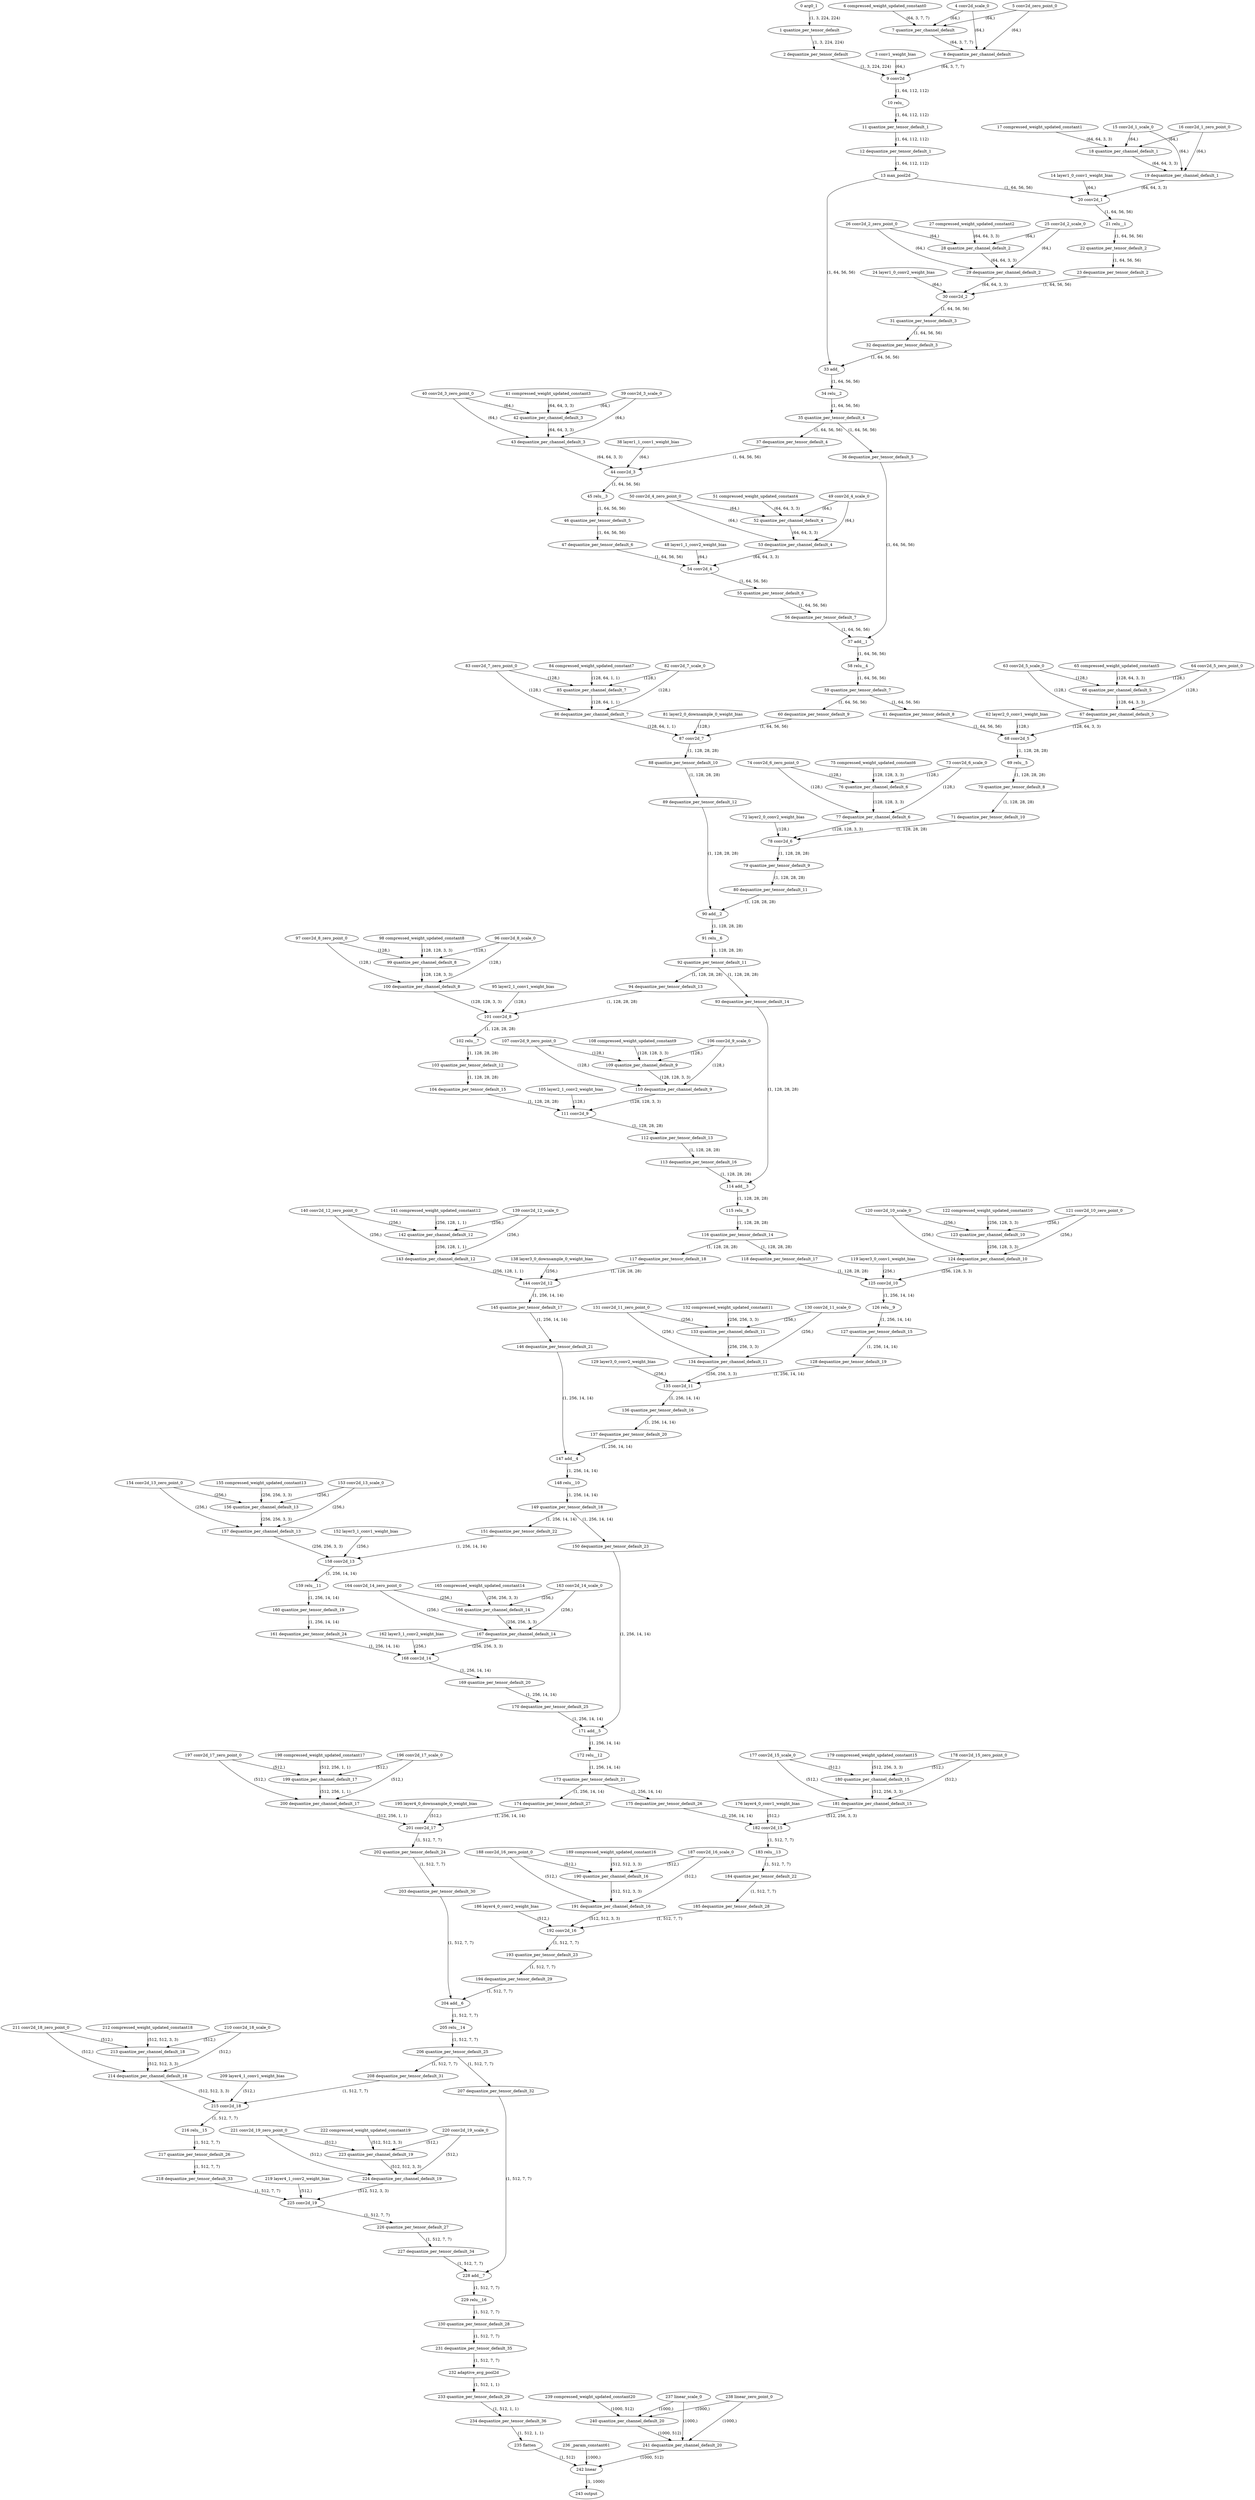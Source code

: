 strict digraph  {
"0 arg0_1" [id=0, type=input];
"1 quantize_per_tensor_default" [id=1, type=quantize_per_tensor];
"2 dequantize_per_tensor_default" [id=2, type=dequantize_per_tensor];
"3 conv1_weight_bias" [id=3, type=get_attr];
"4 conv2d_scale_0" [id=4, type=get_attr];
"5 conv2d_zero_point_0" [id=5, type=get_attr];
"6 compressed_weight_updated_constant0" [id=6, type=get_attr];
"7 quantize_per_channel_default" [id=7, type=quantize_per_channel];
"8 dequantize_per_channel_default" [id=8, type=dequantize_per_channel];
"9 conv2d" [id=9, type=conv2d];
"10 relu_" [id=10, type=relu_];
"11 quantize_per_tensor_default_1" [id=11, type=quantize_per_tensor];
"12 dequantize_per_tensor_default_1" [id=12, type=dequantize_per_tensor];
"13 max_pool2d" [id=13, type=max_pool2d];
"14 layer1_0_conv1_weight_bias" [id=14, type=get_attr];
"15 conv2d_1_scale_0" [id=15, type=get_attr];
"16 conv2d_1_zero_point_0" [id=16, type=get_attr];
"17 compressed_weight_updated_constant1" [id=17, type=get_attr];
"18 quantize_per_channel_default_1" [id=18, type=quantize_per_channel];
"19 dequantize_per_channel_default_1" [id=19, type=dequantize_per_channel];
"20 conv2d_1" [id=20, type=conv2d];
"21 relu__1" [id=21, type=relu_];
"22 quantize_per_tensor_default_2" [id=22, type=quantize_per_tensor];
"23 dequantize_per_tensor_default_2" [id=23, type=dequantize_per_tensor];
"24 layer1_0_conv2_weight_bias" [id=24, type=get_attr];
"25 conv2d_2_scale_0" [id=25, type=get_attr];
"26 conv2d_2_zero_point_0" [id=26, type=get_attr];
"27 compressed_weight_updated_constant2" [id=27, type=get_attr];
"28 quantize_per_channel_default_2" [id=28, type=quantize_per_channel];
"29 dequantize_per_channel_default_2" [id=29, type=dequantize_per_channel];
"30 conv2d_2" [id=30, type=conv2d];
"31 quantize_per_tensor_default_3" [id=31, type=quantize_per_tensor];
"32 dequantize_per_tensor_default_3" [id=32, type=dequantize_per_tensor];
"33 add_" [id=33, type=add_];
"34 relu__2" [id=34, type=relu_];
"35 quantize_per_tensor_default_4" [id=35, type=quantize_per_tensor];
"36 dequantize_per_tensor_default_5" [id=36, type=dequantize_per_tensor];
"37 dequantize_per_tensor_default_4" [id=37, type=dequantize_per_tensor];
"38 layer1_1_conv1_weight_bias" [id=38, type=get_attr];
"39 conv2d_3_scale_0" [id=39, type=get_attr];
"40 conv2d_3_zero_point_0" [id=40, type=get_attr];
"41 compressed_weight_updated_constant3" [id=41, type=get_attr];
"42 quantize_per_channel_default_3" [id=42, type=quantize_per_channel];
"43 dequantize_per_channel_default_3" [id=43, type=dequantize_per_channel];
"44 conv2d_3" [id=44, type=conv2d];
"45 relu__3" [id=45, type=relu_];
"46 quantize_per_tensor_default_5" [id=46, type=quantize_per_tensor];
"47 dequantize_per_tensor_default_6" [id=47, type=dequantize_per_tensor];
"48 layer1_1_conv2_weight_bias" [id=48, type=get_attr];
"49 conv2d_4_scale_0" [id=49, type=get_attr];
"50 conv2d_4_zero_point_0" [id=50, type=get_attr];
"51 compressed_weight_updated_constant4" [id=51, type=get_attr];
"52 quantize_per_channel_default_4" [id=52, type=quantize_per_channel];
"53 dequantize_per_channel_default_4" [id=53, type=dequantize_per_channel];
"54 conv2d_4" [id=54, type=conv2d];
"55 quantize_per_tensor_default_6" [id=55, type=quantize_per_tensor];
"56 dequantize_per_tensor_default_7" [id=56, type=dequantize_per_tensor];
"57 add__1" [id=57, type=add_];
"58 relu__4" [id=58, type=relu_];
"59 quantize_per_tensor_default_7" [id=59, type=quantize_per_tensor];
"60 dequantize_per_tensor_default_9" [id=60, type=dequantize_per_tensor];
"61 dequantize_per_tensor_default_8" [id=61, type=dequantize_per_tensor];
"62 layer2_0_conv1_weight_bias" [id=62, type=get_attr];
"63 conv2d_5_scale_0" [id=63, type=get_attr];
"64 conv2d_5_zero_point_0" [id=64, type=get_attr];
"65 compressed_weight_updated_constant5" [id=65, type=get_attr];
"66 quantize_per_channel_default_5" [id=66, type=quantize_per_channel];
"67 dequantize_per_channel_default_5" [id=67, type=dequantize_per_channel];
"68 conv2d_5" [id=68, type=conv2d];
"69 relu__5" [id=69, type=relu_];
"70 quantize_per_tensor_default_8" [id=70, type=quantize_per_tensor];
"71 dequantize_per_tensor_default_10" [id=71, type=dequantize_per_tensor];
"72 layer2_0_conv2_weight_bias" [id=72, type=get_attr];
"73 conv2d_6_scale_0" [id=73, type=get_attr];
"74 conv2d_6_zero_point_0" [id=74, type=get_attr];
"75 compressed_weight_updated_constant6" [id=75, type=get_attr];
"76 quantize_per_channel_default_6" [id=76, type=quantize_per_channel];
"77 dequantize_per_channel_default_6" [id=77, type=dequantize_per_channel];
"78 conv2d_6" [id=78, type=conv2d];
"79 quantize_per_tensor_default_9" [id=79, type=quantize_per_tensor];
"80 dequantize_per_tensor_default_11" [id=80, type=dequantize_per_tensor];
"81 layer2_0_downsample_0_weight_bias" [id=81, type=get_attr];
"82 conv2d_7_scale_0" [id=82, type=get_attr];
"83 conv2d_7_zero_point_0" [id=83, type=get_attr];
"84 compressed_weight_updated_constant7" [id=84, type=get_attr];
"85 quantize_per_channel_default_7" [id=85, type=quantize_per_channel];
"86 dequantize_per_channel_default_7" [id=86, type=dequantize_per_channel];
"87 conv2d_7" [id=87, type=conv2d];
"88 quantize_per_tensor_default_10" [id=88, type=quantize_per_tensor];
"89 dequantize_per_tensor_default_12" [id=89, type=dequantize_per_tensor];
"90 add__2" [id=90, type=add_];
"91 relu__6" [id=91, type=relu_];
"92 quantize_per_tensor_default_11" [id=92, type=quantize_per_tensor];
"93 dequantize_per_tensor_default_14" [id=93, type=dequantize_per_tensor];
"94 dequantize_per_tensor_default_13" [id=94, type=dequantize_per_tensor];
"95 layer2_1_conv1_weight_bias" [id=95, type=get_attr];
"96 conv2d_8_scale_0" [id=96, type=get_attr];
"97 conv2d_8_zero_point_0" [id=97, type=get_attr];
"98 compressed_weight_updated_constant8" [id=98, type=get_attr];
"99 quantize_per_channel_default_8" [id=99, type=quantize_per_channel];
"100 dequantize_per_channel_default_8" [id=100, type=dequantize_per_channel];
"101 conv2d_8" [id=101, type=conv2d];
"102 relu__7" [id=102, type=relu_];
"103 quantize_per_tensor_default_12" [id=103, type=quantize_per_tensor];
"104 dequantize_per_tensor_default_15" [id=104, type=dequantize_per_tensor];
"105 layer2_1_conv2_weight_bias" [id=105, type=get_attr];
"106 conv2d_9_scale_0" [id=106, type=get_attr];
"107 conv2d_9_zero_point_0" [id=107, type=get_attr];
"108 compressed_weight_updated_constant9" [id=108, type=get_attr];
"109 quantize_per_channel_default_9" [id=109, type=quantize_per_channel];
"110 dequantize_per_channel_default_9" [id=110, type=dequantize_per_channel];
"111 conv2d_9" [id=111, type=conv2d];
"112 quantize_per_tensor_default_13" [id=112, type=quantize_per_tensor];
"113 dequantize_per_tensor_default_16" [id=113, type=dequantize_per_tensor];
"114 add__3" [id=114, type=add_];
"115 relu__8" [id=115, type=relu_];
"116 quantize_per_tensor_default_14" [id=116, type=quantize_per_tensor];
"117 dequantize_per_tensor_default_18" [id=117, type=dequantize_per_tensor];
"118 dequantize_per_tensor_default_17" [id=118, type=dequantize_per_tensor];
"119 layer3_0_conv1_weight_bias" [id=119, type=get_attr];
"120 conv2d_10_scale_0" [id=120, type=get_attr];
"121 conv2d_10_zero_point_0" [id=121, type=get_attr];
"122 compressed_weight_updated_constant10" [id=122, type=get_attr];
"123 quantize_per_channel_default_10" [id=123, type=quantize_per_channel];
"124 dequantize_per_channel_default_10" [id=124, type=dequantize_per_channel];
"125 conv2d_10" [id=125, type=conv2d];
"126 relu__9" [id=126, type=relu_];
"127 quantize_per_tensor_default_15" [id=127, type=quantize_per_tensor];
"128 dequantize_per_tensor_default_19" [id=128, type=dequantize_per_tensor];
"129 layer3_0_conv2_weight_bias" [id=129, type=get_attr];
"130 conv2d_11_scale_0" [id=130, type=get_attr];
"131 conv2d_11_zero_point_0" [id=131, type=get_attr];
"132 compressed_weight_updated_constant11" [id=132, type=get_attr];
"133 quantize_per_channel_default_11" [id=133, type=quantize_per_channel];
"134 dequantize_per_channel_default_11" [id=134, type=dequantize_per_channel];
"135 conv2d_11" [id=135, type=conv2d];
"136 quantize_per_tensor_default_16" [id=136, type=quantize_per_tensor];
"137 dequantize_per_tensor_default_20" [id=137, type=dequantize_per_tensor];
"138 layer3_0_downsample_0_weight_bias" [id=138, type=get_attr];
"139 conv2d_12_scale_0" [id=139, type=get_attr];
"140 conv2d_12_zero_point_0" [id=140, type=get_attr];
"141 compressed_weight_updated_constant12" [id=141, type=get_attr];
"142 quantize_per_channel_default_12" [id=142, type=quantize_per_channel];
"143 dequantize_per_channel_default_12" [id=143, type=dequantize_per_channel];
"144 conv2d_12" [id=144, type=conv2d];
"145 quantize_per_tensor_default_17" [id=145, type=quantize_per_tensor];
"146 dequantize_per_tensor_default_21" [id=146, type=dequantize_per_tensor];
"147 add__4" [id=147, type=add_];
"148 relu__10" [id=148, type=relu_];
"149 quantize_per_tensor_default_18" [id=149, type=quantize_per_tensor];
"150 dequantize_per_tensor_default_23" [id=150, type=dequantize_per_tensor];
"151 dequantize_per_tensor_default_22" [id=151, type=dequantize_per_tensor];
"152 layer3_1_conv1_weight_bias" [id=152, type=get_attr];
"153 conv2d_13_scale_0" [id=153, type=get_attr];
"154 conv2d_13_zero_point_0" [id=154, type=get_attr];
"155 compressed_weight_updated_constant13" [id=155, type=get_attr];
"156 quantize_per_channel_default_13" [id=156, type=quantize_per_channel];
"157 dequantize_per_channel_default_13" [id=157, type=dequantize_per_channel];
"158 conv2d_13" [id=158, type=conv2d];
"159 relu__11" [id=159, type=relu_];
"160 quantize_per_tensor_default_19" [id=160, type=quantize_per_tensor];
"161 dequantize_per_tensor_default_24" [id=161, type=dequantize_per_tensor];
"162 layer3_1_conv2_weight_bias" [id=162, type=get_attr];
"163 conv2d_14_scale_0" [id=163, type=get_attr];
"164 conv2d_14_zero_point_0" [id=164, type=get_attr];
"165 compressed_weight_updated_constant14" [id=165, type=get_attr];
"166 quantize_per_channel_default_14" [id=166, type=quantize_per_channel];
"167 dequantize_per_channel_default_14" [id=167, type=dequantize_per_channel];
"168 conv2d_14" [id=168, type=conv2d];
"169 quantize_per_tensor_default_20" [id=169, type=quantize_per_tensor];
"170 dequantize_per_tensor_default_25" [id=170, type=dequantize_per_tensor];
"171 add__5" [id=171, type=add_];
"172 relu__12" [id=172, type=relu_];
"173 quantize_per_tensor_default_21" [id=173, type=quantize_per_tensor];
"174 dequantize_per_tensor_default_27" [id=174, type=dequantize_per_tensor];
"175 dequantize_per_tensor_default_26" [id=175, type=dequantize_per_tensor];
"176 layer4_0_conv1_weight_bias" [id=176, type=get_attr];
"177 conv2d_15_scale_0" [id=177, type=get_attr];
"178 conv2d_15_zero_point_0" [id=178, type=get_attr];
"179 compressed_weight_updated_constant15" [id=179, type=get_attr];
"180 quantize_per_channel_default_15" [id=180, type=quantize_per_channel];
"181 dequantize_per_channel_default_15" [id=181, type=dequantize_per_channel];
"182 conv2d_15" [id=182, type=conv2d];
"183 relu__13" [id=183, type=relu_];
"184 quantize_per_tensor_default_22" [id=184, type=quantize_per_tensor];
"185 dequantize_per_tensor_default_28" [id=185, type=dequantize_per_tensor];
"186 layer4_0_conv2_weight_bias" [id=186, type=get_attr];
"187 conv2d_16_scale_0" [id=187, type=get_attr];
"188 conv2d_16_zero_point_0" [id=188, type=get_attr];
"189 compressed_weight_updated_constant16" [id=189, type=get_attr];
"190 quantize_per_channel_default_16" [id=190, type=quantize_per_channel];
"191 dequantize_per_channel_default_16" [id=191, type=dequantize_per_channel];
"192 conv2d_16" [id=192, type=conv2d];
"193 quantize_per_tensor_default_23" [id=193, type=quantize_per_tensor];
"194 dequantize_per_tensor_default_29" [id=194, type=dequantize_per_tensor];
"195 layer4_0_downsample_0_weight_bias" [id=195, type=get_attr];
"196 conv2d_17_scale_0" [id=196, type=get_attr];
"197 conv2d_17_zero_point_0" [id=197, type=get_attr];
"198 compressed_weight_updated_constant17" [id=198, type=get_attr];
"199 quantize_per_channel_default_17" [id=199, type=quantize_per_channel];
"200 dequantize_per_channel_default_17" [id=200, type=dequantize_per_channel];
"201 conv2d_17" [id=201, type=conv2d];
"202 quantize_per_tensor_default_24" [id=202, type=quantize_per_tensor];
"203 dequantize_per_tensor_default_30" [id=203, type=dequantize_per_tensor];
"204 add__6" [id=204, type=add_];
"205 relu__14" [id=205, type=relu_];
"206 quantize_per_tensor_default_25" [id=206, type=quantize_per_tensor];
"207 dequantize_per_tensor_default_32" [id=207, type=dequantize_per_tensor];
"208 dequantize_per_tensor_default_31" [id=208, type=dequantize_per_tensor];
"209 layer4_1_conv1_weight_bias" [id=209, type=get_attr];
"210 conv2d_18_scale_0" [id=210, type=get_attr];
"211 conv2d_18_zero_point_0" [id=211, type=get_attr];
"212 compressed_weight_updated_constant18" [id=212, type=get_attr];
"213 quantize_per_channel_default_18" [id=213, type=quantize_per_channel];
"214 dequantize_per_channel_default_18" [id=214, type=dequantize_per_channel];
"215 conv2d_18" [id=215, type=conv2d];
"216 relu__15" [id=216, type=relu_];
"217 quantize_per_tensor_default_26" [id=217, type=quantize_per_tensor];
"218 dequantize_per_tensor_default_33" [id=218, type=dequantize_per_tensor];
"219 layer4_1_conv2_weight_bias" [id=219, type=get_attr];
"220 conv2d_19_scale_0" [id=220, type=get_attr];
"221 conv2d_19_zero_point_0" [id=221, type=get_attr];
"222 compressed_weight_updated_constant19" [id=222, type=get_attr];
"223 quantize_per_channel_default_19" [id=223, type=quantize_per_channel];
"224 dequantize_per_channel_default_19" [id=224, type=dequantize_per_channel];
"225 conv2d_19" [id=225, type=conv2d];
"226 quantize_per_tensor_default_27" [id=226, type=quantize_per_tensor];
"227 dequantize_per_tensor_default_34" [id=227, type=dequantize_per_tensor];
"228 add__7" [id=228, type=add_];
"229 relu__16" [id=229, type=relu_];
"230 quantize_per_tensor_default_28" [id=230, type=quantize_per_tensor];
"231 dequantize_per_tensor_default_35" [id=231, type=dequantize_per_tensor];
"232 adaptive_avg_pool2d" [id=232, type=adaptive_avg_pool2d];
"233 quantize_per_tensor_default_29" [id=233, type=quantize_per_tensor];
"234 dequantize_per_tensor_default_36" [id=234, type=dequantize_per_tensor];
"235 flatten" [id=235, type=flatten];
"236 _param_constant61" [id=236, type=get_attr];
"237 linear_scale_0" [id=237, type=get_attr];
"238 linear_zero_point_0" [id=238, type=get_attr];
"239 compressed_weight_updated_constant20" [id=239, type=get_attr];
"240 quantize_per_channel_default_20" [id=240, type=quantize_per_channel];
"241 dequantize_per_channel_default_20" [id=241, type=dequantize_per_channel];
"242 linear" [id=242, type=linear];
"243 output" [id=243, type=output];
"0 arg0_1" -> "1 quantize_per_tensor_default"  [label="(1, 3, 224, 224)", style=solid];
"1 quantize_per_tensor_default" -> "2 dequantize_per_tensor_default"  [label="(1, 3, 224, 224)", style=solid];
"2 dequantize_per_tensor_default" -> "9 conv2d"  [label="(1, 3, 224, 224)", style=solid];
"3 conv1_weight_bias" -> "9 conv2d"  [label="(64,)", style=solid];
"4 conv2d_scale_0" -> "7 quantize_per_channel_default"  [label="(64,)", style=solid];
"4 conv2d_scale_0" -> "8 dequantize_per_channel_default"  [label="(64,)", style=solid];
"5 conv2d_zero_point_0" -> "7 quantize_per_channel_default"  [label="(64,)", style=solid];
"5 conv2d_zero_point_0" -> "8 dequantize_per_channel_default"  [label="(64,)", style=solid];
"6 compressed_weight_updated_constant0" -> "7 quantize_per_channel_default"  [label="(64, 3, 7, 7)", style=solid];
"7 quantize_per_channel_default" -> "8 dequantize_per_channel_default"  [label="(64, 3, 7, 7)", style=solid];
"8 dequantize_per_channel_default" -> "9 conv2d"  [label="(64, 3, 7, 7)", style=solid];
"9 conv2d" -> "10 relu_"  [label="(1, 64, 112, 112)", style=solid];
"10 relu_" -> "11 quantize_per_tensor_default_1"  [label="(1, 64, 112, 112)", style=solid];
"11 quantize_per_tensor_default_1" -> "12 dequantize_per_tensor_default_1"  [label="(1, 64, 112, 112)", style=solid];
"12 dequantize_per_tensor_default_1" -> "13 max_pool2d"  [label="(1, 64, 112, 112)", style=solid];
"13 max_pool2d" -> "20 conv2d_1"  [label="(1, 64, 56, 56)", style=solid];
"13 max_pool2d" -> "33 add_"  [label="(1, 64, 56, 56)", style=solid];
"14 layer1_0_conv1_weight_bias" -> "20 conv2d_1"  [label="(64,)", style=solid];
"15 conv2d_1_scale_0" -> "18 quantize_per_channel_default_1"  [label="(64,)", style=solid];
"15 conv2d_1_scale_0" -> "19 dequantize_per_channel_default_1"  [label="(64,)", style=solid];
"16 conv2d_1_zero_point_0" -> "18 quantize_per_channel_default_1"  [label="(64,)", style=solid];
"16 conv2d_1_zero_point_0" -> "19 dequantize_per_channel_default_1"  [label="(64,)", style=solid];
"17 compressed_weight_updated_constant1" -> "18 quantize_per_channel_default_1"  [label="(64, 64, 3, 3)", style=solid];
"18 quantize_per_channel_default_1" -> "19 dequantize_per_channel_default_1"  [label="(64, 64, 3, 3)", style=solid];
"19 dequantize_per_channel_default_1" -> "20 conv2d_1"  [label="(64, 64, 3, 3)", style=solid];
"20 conv2d_1" -> "21 relu__1"  [label="(1, 64, 56, 56)", style=solid];
"21 relu__1" -> "22 quantize_per_tensor_default_2"  [label="(1, 64, 56, 56)", style=solid];
"22 quantize_per_tensor_default_2" -> "23 dequantize_per_tensor_default_2"  [label="(1, 64, 56, 56)", style=solid];
"23 dequantize_per_tensor_default_2" -> "30 conv2d_2"  [label="(1, 64, 56, 56)", style=solid];
"24 layer1_0_conv2_weight_bias" -> "30 conv2d_2"  [label="(64,)", style=solid];
"25 conv2d_2_scale_0" -> "28 quantize_per_channel_default_2"  [label="(64,)", style=solid];
"25 conv2d_2_scale_0" -> "29 dequantize_per_channel_default_2"  [label="(64,)", style=solid];
"26 conv2d_2_zero_point_0" -> "28 quantize_per_channel_default_2"  [label="(64,)", style=solid];
"26 conv2d_2_zero_point_0" -> "29 dequantize_per_channel_default_2"  [label="(64,)", style=solid];
"27 compressed_weight_updated_constant2" -> "28 quantize_per_channel_default_2"  [label="(64, 64, 3, 3)", style=solid];
"28 quantize_per_channel_default_2" -> "29 dequantize_per_channel_default_2"  [label="(64, 64, 3, 3)", style=solid];
"29 dequantize_per_channel_default_2" -> "30 conv2d_2"  [label="(64, 64, 3, 3)", style=solid];
"30 conv2d_2" -> "31 quantize_per_tensor_default_3"  [label="(1, 64, 56, 56)", style=solid];
"31 quantize_per_tensor_default_3" -> "32 dequantize_per_tensor_default_3"  [label="(1, 64, 56, 56)", style=solid];
"32 dequantize_per_tensor_default_3" -> "33 add_"  [label="(1, 64, 56, 56)", style=solid];
"33 add_" -> "34 relu__2"  [label="(1, 64, 56, 56)", style=solid];
"34 relu__2" -> "35 quantize_per_tensor_default_4"  [label="(1, 64, 56, 56)", style=solid];
"35 quantize_per_tensor_default_4" -> "36 dequantize_per_tensor_default_5"  [label="(1, 64, 56, 56)", style=solid];
"35 quantize_per_tensor_default_4" -> "37 dequantize_per_tensor_default_4"  [label="(1, 64, 56, 56)", style=solid];
"36 dequantize_per_tensor_default_5" -> "57 add__1"  [label="(1, 64, 56, 56)", style=solid];
"37 dequantize_per_tensor_default_4" -> "44 conv2d_3"  [label="(1, 64, 56, 56)", style=solid];
"38 layer1_1_conv1_weight_bias" -> "44 conv2d_3"  [label="(64,)", style=solid];
"39 conv2d_3_scale_0" -> "42 quantize_per_channel_default_3"  [label="(64,)", style=solid];
"39 conv2d_3_scale_0" -> "43 dequantize_per_channel_default_3"  [label="(64,)", style=solid];
"40 conv2d_3_zero_point_0" -> "42 quantize_per_channel_default_3"  [label="(64,)", style=solid];
"40 conv2d_3_zero_point_0" -> "43 dequantize_per_channel_default_3"  [label="(64,)", style=solid];
"41 compressed_weight_updated_constant3" -> "42 quantize_per_channel_default_3"  [label="(64, 64, 3, 3)", style=solid];
"42 quantize_per_channel_default_3" -> "43 dequantize_per_channel_default_3"  [label="(64, 64, 3, 3)", style=solid];
"43 dequantize_per_channel_default_3" -> "44 conv2d_3"  [label="(64, 64, 3, 3)", style=solid];
"44 conv2d_3" -> "45 relu__3"  [label="(1, 64, 56, 56)", style=solid];
"45 relu__3" -> "46 quantize_per_tensor_default_5"  [label="(1, 64, 56, 56)", style=solid];
"46 quantize_per_tensor_default_5" -> "47 dequantize_per_tensor_default_6"  [label="(1, 64, 56, 56)", style=solid];
"47 dequantize_per_tensor_default_6" -> "54 conv2d_4"  [label="(1, 64, 56, 56)", style=solid];
"48 layer1_1_conv2_weight_bias" -> "54 conv2d_4"  [label="(64,)", style=solid];
"49 conv2d_4_scale_0" -> "52 quantize_per_channel_default_4"  [label="(64,)", style=solid];
"49 conv2d_4_scale_0" -> "53 dequantize_per_channel_default_4"  [label="(64,)", style=solid];
"50 conv2d_4_zero_point_0" -> "52 quantize_per_channel_default_4"  [label="(64,)", style=solid];
"50 conv2d_4_zero_point_0" -> "53 dequantize_per_channel_default_4"  [label="(64,)", style=solid];
"51 compressed_weight_updated_constant4" -> "52 quantize_per_channel_default_4"  [label="(64, 64, 3, 3)", style=solid];
"52 quantize_per_channel_default_4" -> "53 dequantize_per_channel_default_4"  [label="(64, 64, 3, 3)", style=solid];
"53 dequantize_per_channel_default_4" -> "54 conv2d_4"  [label="(64, 64, 3, 3)", style=solid];
"54 conv2d_4" -> "55 quantize_per_tensor_default_6"  [label="(1, 64, 56, 56)", style=solid];
"55 quantize_per_tensor_default_6" -> "56 dequantize_per_tensor_default_7"  [label="(1, 64, 56, 56)", style=solid];
"56 dequantize_per_tensor_default_7" -> "57 add__1"  [label="(1, 64, 56, 56)", style=solid];
"57 add__1" -> "58 relu__4"  [label="(1, 64, 56, 56)", style=solid];
"58 relu__4" -> "59 quantize_per_tensor_default_7"  [label="(1, 64, 56, 56)", style=solid];
"59 quantize_per_tensor_default_7" -> "60 dequantize_per_tensor_default_9"  [label="(1, 64, 56, 56)", style=solid];
"59 quantize_per_tensor_default_7" -> "61 dequantize_per_tensor_default_8"  [label="(1, 64, 56, 56)", style=solid];
"60 dequantize_per_tensor_default_9" -> "87 conv2d_7"  [label="(1, 64, 56, 56)", style=solid];
"61 dequantize_per_tensor_default_8" -> "68 conv2d_5"  [label="(1, 64, 56, 56)", style=solid];
"62 layer2_0_conv1_weight_bias" -> "68 conv2d_5"  [label="(128,)", style=solid];
"63 conv2d_5_scale_0" -> "66 quantize_per_channel_default_5"  [label="(128,)", style=solid];
"63 conv2d_5_scale_0" -> "67 dequantize_per_channel_default_5"  [label="(128,)", style=solid];
"64 conv2d_5_zero_point_0" -> "66 quantize_per_channel_default_5"  [label="(128,)", style=solid];
"64 conv2d_5_zero_point_0" -> "67 dequantize_per_channel_default_5"  [label="(128,)", style=solid];
"65 compressed_weight_updated_constant5" -> "66 quantize_per_channel_default_5"  [label="(128, 64, 3, 3)", style=solid];
"66 quantize_per_channel_default_5" -> "67 dequantize_per_channel_default_5"  [label="(128, 64, 3, 3)", style=solid];
"67 dequantize_per_channel_default_5" -> "68 conv2d_5"  [label="(128, 64, 3, 3)", style=solid];
"68 conv2d_5" -> "69 relu__5"  [label="(1, 128, 28, 28)", style=solid];
"69 relu__5" -> "70 quantize_per_tensor_default_8"  [label="(1, 128, 28, 28)", style=solid];
"70 quantize_per_tensor_default_8" -> "71 dequantize_per_tensor_default_10"  [label="(1, 128, 28, 28)", style=solid];
"71 dequantize_per_tensor_default_10" -> "78 conv2d_6"  [label="(1, 128, 28, 28)", style=solid];
"72 layer2_0_conv2_weight_bias" -> "78 conv2d_6"  [label="(128,)", style=solid];
"73 conv2d_6_scale_0" -> "76 quantize_per_channel_default_6"  [label="(128,)", style=solid];
"73 conv2d_6_scale_0" -> "77 dequantize_per_channel_default_6"  [label="(128,)", style=solid];
"74 conv2d_6_zero_point_0" -> "76 quantize_per_channel_default_6"  [label="(128,)", style=solid];
"74 conv2d_6_zero_point_0" -> "77 dequantize_per_channel_default_6"  [label="(128,)", style=solid];
"75 compressed_weight_updated_constant6" -> "76 quantize_per_channel_default_6"  [label="(128, 128, 3, 3)", style=solid];
"76 quantize_per_channel_default_6" -> "77 dequantize_per_channel_default_6"  [label="(128, 128, 3, 3)", style=solid];
"77 dequantize_per_channel_default_6" -> "78 conv2d_6"  [label="(128, 128, 3, 3)", style=solid];
"78 conv2d_6" -> "79 quantize_per_tensor_default_9"  [label="(1, 128, 28, 28)", style=solid];
"79 quantize_per_tensor_default_9" -> "80 dequantize_per_tensor_default_11"  [label="(1, 128, 28, 28)", style=solid];
"80 dequantize_per_tensor_default_11" -> "90 add__2"  [label="(1, 128, 28, 28)", style=solid];
"81 layer2_0_downsample_0_weight_bias" -> "87 conv2d_7"  [label="(128,)", style=solid];
"82 conv2d_7_scale_0" -> "85 quantize_per_channel_default_7"  [label="(128,)", style=solid];
"82 conv2d_7_scale_0" -> "86 dequantize_per_channel_default_7"  [label="(128,)", style=solid];
"83 conv2d_7_zero_point_0" -> "85 quantize_per_channel_default_7"  [label="(128,)", style=solid];
"83 conv2d_7_zero_point_0" -> "86 dequantize_per_channel_default_7"  [label="(128,)", style=solid];
"84 compressed_weight_updated_constant7" -> "85 quantize_per_channel_default_7"  [label="(128, 64, 1, 1)", style=solid];
"85 quantize_per_channel_default_7" -> "86 dequantize_per_channel_default_7"  [label="(128, 64, 1, 1)", style=solid];
"86 dequantize_per_channel_default_7" -> "87 conv2d_7"  [label="(128, 64, 1, 1)", style=solid];
"87 conv2d_7" -> "88 quantize_per_tensor_default_10"  [label="(1, 128, 28, 28)", style=solid];
"88 quantize_per_tensor_default_10" -> "89 dequantize_per_tensor_default_12"  [label="(1, 128, 28, 28)", style=solid];
"89 dequantize_per_tensor_default_12" -> "90 add__2"  [label="(1, 128, 28, 28)", style=solid];
"90 add__2" -> "91 relu__6"  [label="(1, 128, 28, 28)", style=solid];
"91 relu__6" -> "92 quantize_per_tensor_default_11"  [label="(1, 128, 28, 28)", style=solid];
"92 quantize_per_tensor_default_11" -> "93 dequantize_per_tensor_default_14"  [label="(1, 128, 28, 28)", style=solid];
"92 quantize_per_tensor_default_11" -> "94 dequantize_per_tensor_default_13"  [label="(1, 128, 28, 28)", style=solid];
"93 dequantize_per_tensor_default_14" -> "114 add__3"  [label="(1, 128, 28, 28)", style=solid];
"94 dequantize_per_tensor_default_13" -> "101 conv2d_8"  [label="(1, 128, 28, 28)", style=solid];
"95 layer2_1_conv1_weight_bias" -> "101 conv2d_8"  [label="(128,)", style=solid];
"96 conv2d_8_scale_0" -> "99 quantize_per_channel_default_8"  [label="(128,)", style=solid];
"96 conv2d_8_scale_0" -> "100 dequantize_per_channel_default_8"  [label="(128,)", style=solid];
"97 conv2d_8_zero_point_0" -> "99 quantize_per_channel_default_8"  [label="(128,)", style=solid];
"97 conv2d_8_zero_point_0" -> "100 dequantize_per_channel_default_8"  [label="(128,)", style=solid];
"98 compressed_weight_updated_constant8" -> "99 quantize_per_channel_default_8"  [label="(128, 128, 3, 3)", style=solid];
"99 quantize_per_channel_default_8" -> "100 dequantize_per_channel_default_8"  [label="(128, 128, 3, 3)", style=solid];
"100 dequantize_per_channel_default_8" -> "101 conv2d_8"  [label="(128, 128, 3, 3)", style=solid];
"101 conv2d_8" -> "102 relu__7"  [label="(1, 128, 28, 28)", style=solid];
"102 relu__7" -> "103 quantize_per_tensor_default_12"  [label="(1, 128, 28, 28)", style=solid];
"103 quantize_per_tensor_default_12" -> "104 dequantize_per_tensor_default_15"  [label="(1, 128, 28, 28)", style=solid];
"104 dequantize_per_tensor_default_15" -> "111 conv2d_9"  [label="(1, 128, 28, 28)", style=solid];
"105 layer2_1_conv2_weight_bias" -> "111 conv2d_9"  [label="(128,)", style=solid];
"106 conv2d_9_scale_0" -> "109 quantize_per_channel_default_9"  [label="(128,)", style=solid];
"106 conv2d_9_scale_0" -> "110 dequantize_per_channel_default_9"  [label="(128,)", style=solid];
"107 conv2d_9_zero_point_0" -> "109 quantize_per_channel_default_9"  [label="(128,)", style=solid];
"107 conv2d_9_zero_point_0" -> "110 dequantize_per_channel_default_9"  [label="(128,)", style=solid];
"108 compressed_weight_updated_constant9" -> "109 quantize_per_channel_default_9"  [label="(128, 128, 3, 3)", style=solid];
"109 quantize_per_channel_default_9" -> "110 dequantize_per_channel_default_9"  [label="(128, 128, 3, 3)", style=solid];
"110 dequantize_per_channel_default_9" -> "111 conv2d_9"  [label="(128, 128, 3, 3)", style=solid];
"111 conv2d_9" -> "112 quantize_per_tensor_default_13"  [label="(1, 128, 28, 28)", style=solid];
"112 quantize_per_tensor_default_13" -> "113 dequantize_per_tensor_default_16"  [label="(1, 128, 28, 28)", style=solid];
"113 dequantize_per_tensor_default_16" -> "114 add__3"  [label="(1, 128, 28, 28)", style=solid];
"114 add__3" -> "115 relu__8"  [label="(1, 128, 28, 28)", style=solid];
"115 relu__8" -> "116 quantize_per_tensor_default_14"  [label="(1, 128, 28, 28)", style=solid];
"116 quantize_per_tensor_default_14" -> "117 dequantize_per_tensor_default_18"  [label="(1, 128, 28, 28)", style=solid];
"116 quantize_per_tensor_default_14" -> "118 dequantize_per_tensor_default_17"  [label="(1, 128, 28, 28)", style=solid];
"117 dequantize_per_tensor_default_18" -> "144 conv2d_12"  [label="(1, 128, 28, 28)", style=solid];
"118 dequantize_per_tensor_default_17" -> "125 conv2d_10"  [label="(1, 128, 28, 28)", style=solid];
"119 layer3_0_conv1_weight_bias" -> "125 conv2d_10"  [label="(256,)", style=solid];
"120 conv2d_10_scale_0" -> "123 quantize_per_channel_default_10"  [label="(256,)", style=solid];
"120 conv2d_10_scale_0" -> "124 dequantize_per_channel_default_10"  [label="(256,)", style=solid];
"121 conv2d_10_zero_point_0" -> "123 quantize_per_channel_default_10"  [label="(256,)", style=solid];
"121 conv2d_10_zero_point_0" -> "124 dequantize_per_channel_default_10"  [label="(256,)", style=solid];
"122 compressed_weight_updated_constant10" -> "123 quantize_per_channel_default_10"  [label="(256, 128, 3, 3)", style=solid];
"123 quantize_per_channel_default_10" -> "124 dequantize_per_channel_default_10"  [label="(256, 128, 3, 3)", style=solid];
"124 dequantize_per_channel_default_10" -> "125 conv2d_10"  [label="(256, 128, 3, 3)", style=solid];
"125 conv2d_10" -> "126 relu__9"  [label="(1, 256, 14, 14)", style=solid];
"126 relu__9" -> "127 quantize_per_tensor_default_15"  [label="(1, 256, 14, 14)", style=solid];
"127 quantize_per_tensor_default_15" -> "128 dequantize_per_tensor_default_19"  [label="(1, 256, 14, 14)", style=solid];
"128 dequantize_per_tensor_default_19" -> "135 conv2d_11"  [label="(1, 256, 14, 14)", style=solid];
"129 layer3_0_conv2_weight_bias" -> "135 conv2d_11"  [label="(256,)", style=solid];
"130 conv2d_11_scale_0" -> "133 quantize_per_channel_default_11"  [label="(256,)", style=solid];
"130 conv2d_11_scale_0" -> "134 dequantize_per_channel_default_11"  [label="(256,)", style=solid];
"131 conv2d_11_zero_point_0" -> "133 quantize_per_channel_default_11"  [label="(256,)", style=solid];
"131 conv2d_11_zero_point_0" -> "134 dequantize_per_channel_default_11"  [label="(256,)", style=solid];
"132 compressed_weight_updated_constant11" -> "133 quantize_per_channel_default_11"  [label="(256, 256, 3, 3)", style=solid];
"133 quantize_per_channel_default_11" -> "134 dequantize_per_channel_default_11"  [label="(256, 256, 3, 3)", style=solid];
"134 dequantize_per_channel_default_11" -> "135 conv2d_11"  [label="(256, 256, 3, 3)", style=solid];
"135 conv2d_11" -> "136 quantize_per_tensor_default_16"  [label="(1, 256, 14, 14)", style=solid];
"136 quantize_per_tensor_default_16" -> "137 dequantize_per_tensor_default_20"  [label="(1, 256, 14, 14)", style=solid];
"137 dequantize_per_tensor_default_20" -> "147 add__4"  [label="(1, 256, 14, 14)", style=solid];
"138 layer3_0_downsample_0_weight_bias" -> "144 conv2d_12"  [label="(256,)", style=solid];
"139 conv2d_12_scale_0" -> "142 quantize_per_channel_default_12"  [label="(256,)", style=solid];
"139 conv2d_12_scale_0" -> "143 dequantize_per_channel_default_12"  [label="(256,)", style=solid];
"140 conv2d_12_zero_point_0" -> "142 quantize_per_channel_default_12"  [label="(256,)", style=solid];
"140 conv2d_12_zero_point_0" -> "143 dequantize_per_channel_default_12"  [label="(256,)", style=solid];
"141 compressed_weight_updated_constant12" -> "142 quantize_per_channel_default_12"  [label="(256, 128, 1, 1)", style=solid];
"142 quantize_per_channel_default_12" -> "143 dequantize_per_channel_default_12"  [label="(256, 128, 1, 1)", style=solid];
"143 dequantize_per_channel_default_12" -> "144 conv2d_12"  [label="(256, 128, 1, 1)", style=solid];
"144 conv2d_12" -> "145 quantize_per_tensor_default_17"  [label="(1, 256, 14, 14)", style=solid];
"145 quantize_per_tensor_default_17" -> "146 dequantize_per_tensor_default_21"  [label="(1, 256, 14, 14)", style=solid];
"146 dequantize_per_tensor_default_21" -> "147 add__4"  [label="(1, 256, 14, 14)", style=solid];
"147 add__4" -> "148 relu__10"  [label="(1, 256, 14, 14)", style=solid];
"148 relu__10" -> "149 quantize_per_tensor_default_18"  [label="(1, 256, 14, 14)", style=solid];
"149 quantize_per_tensor_default_18" -> "150 dequantize_per_tensor_default_23"  [label="(1, 256, 14, 14)", style=solid];
"149 quantize_per_tensor_default_18" -> "151 dequantize_per_tensor_default_22"  [label="(1, 256, 14, 14)", style=solid];
"150 dequantize_per_tensor_default_23" -> "171 add__5"  [label="(1, 256, 14, 14)", style=solid];
"151 dequantize_per_tensor_default_22" -> "158 conv2d_13"  [label="(1, 256, 14, 14)", style=solid];
"152 layer3_1_conv1_weight_bias" -> "158 conv2d_13"  [label="(256,)", style=solid];
"153 conv2d_13_scale_0" -> "156 quantize_per_channel_default_13"  [label="(256,)", style=solid];
"153 conv2d_13_scale_0" -> "157 dequantize_per_channel_default_13"  [label="(256,)", style=solid];
"154 conv2d_13_zero_point_0" -> "156 quantize_per_channel_default_13"  [label="(256,)", style=solid];
"154 conv2d_13_zero_point_0" -> "157 dequantize_per_channel_default_13"  [label="(256,)", style=solid];
"155 compressed_weight_updated_constant13" -> "156 quantize_per_channel_default_13"  [label="(256, 256, 3, 3)", style=solid];
"156 quantize_per_channel_default_13" -> "157 dequantize_per_channel_default_13"  [label="(256, 256, 3, 3)", style=solid];
"157 dequantize_per_channel_default_13" -> "158 conv2d_13"  [label="(256, 256, 3, 3)", style=solid];
"158 conv2d_13" -> "159 relu__11"  [label="(1, 256, 14, 14)", style=solid];
"159 relu__11" -> "160 quantize_per_tensor_default_19"  [label="(1, 256, 14, 14)", style=solid];
"160 quantize_per_tensor_default_19" -> "161 dequantize_per_tensor_default_24"  [label="(1, 256, 14, 14)", style=solid];
"161 dequantize_per_tensor_default_24" -> "168 conv2d_14"  [label="(1, 256, 14, 14)", style=solid];
"162 layer3_1_conv2_weight_bias" -> "168 conv2d_14"  [label="(256,)", style=solid];
"163 conv2d_14_scale_0" -> "166 quantize_per_channel_default_14"  [label="(256,)", style=solid];
"163 conv2d_14_scale_0" -> "167 dequantize_per_channel_default_14"  [label="(256,)", style=solid];
"164 conv2d_14_zero_point_0" -> "166 quantize_per_channel_default_14"  [label="(256,)", style=solid];
"164 conv2d_14_zero_point_0" -> "167 dequantize_per_channel_default_14"  [label="(256,)", style=solid];
"165 compressed_weight_updated_constant14" -> "166 quantize_per_channel_default_14"  [label="(256, 256, 3, 3)", style=solid];
"166 quantize_per_channel_default_14" -> "167 dequantize_per_channel_default_14"  [label="(256, 256, 3, 3)", style=solid];
"167 dequantize_per_channel_default_14" -> "168 conv2d_14"  [label="(256, 256, 3, 3)", style=solid];
"168 conv2d_14" -> "169 quantize_per_tensor_default_20"  [label="(1, 256, 14, 14)", style=solid];
"169 quantize_per_tensor_default_20" -> "170 dequantize_per_tensor_default_25"  [label="(1, 256, 14, 14)", style=solid];
"170 dequantize_per_tensor_default_25" -> "171 add__5"  [label="(1, 256, 14, 14)", style=solid];
"171 add__5" -> "172 relu__12"  [label="(1, 256, 14, 14)", style=solid];
"172 relu__12" -> "173 quantize_per_tensor_default_21"  [label="(1, 256, 14, 14)", style=solid];
"173 quantize_per_tensor_default_21" -> "174 dequantize_per_tensor_default_27"  [label="(1, 256, 14, 14)", style=solid];
"173 quantize_per_tensor_default_21" -> "175 dequantize_per_tensor_default_26"  [label="(1, 256, 14, 14)", style=solid];
"174 dequantize_per_tensor_default_27" -> "201 conv2d_17"  [label="(1, 256, 14, 14)", style=solid];
"175 dequantize_per_tensor_default_26" -> "182 conv2d_15"  [label="(1, 256, 14, 14)", style=solid];
"176 layer4_0_conv1_weight_bias" -> "182 conv2d_15"  [label="(512,)", style=solid];
"177 conv2d_15_scale_0" -> "180 quantize_per_channel_default_15"  [label="(512,)", style=solid];
"177 conv2d_15_scale_0" -> "181 dequantize_per_channel_default_15"  [label="(512,)", style=solid];
"178 conv2d_15_zero_point_0" -> "180 quantize_per_channel_default_15"  [label="(512,)", style=solid];
"178 conv2d_15_zero_point_0" -> "181 dequantize_per_channel_default_15"  [label="(512,)", style=solid];
"179 compressed_weight_updated_constant15" -> "180 quantize_per_channel_default_15"  [label="(512, 256, 3, 3)", style=solid];
"180 quantize_per_channel_default_15" -> "181 dequantize_per_channel_default_15"  [label="(512, 256, 3, 3)", style=solid];
"181 dequantize_per_channel_default_15" -> "182 conv2d_15"  [label="(512, 256, 3, 3)", style=solid];
"182 conv2d_15" -> "183 relu__13"  [label="(1, 512, 7, 7)", style=solid];
"183 relu__13" -> "184 quantize_per_tensor_default_22"  [label="(1, 512, 7, 7)", style=solid];
"184 quantize_per_tensor_default_22" -> "185 dequantize_per_tensor_default_28"  [label="(1, 512, 7, 7)", style=solid];
"185 dequantize_per_tensor_default_28" -> "192 conv2d_16"  [label="(1, 512, 7, 7)", style=solid];
"186 layer4_0_conv2_weight_bias" -> "192 conv2d_16"  [label="(512,)", style=solid];
"187 conv2d_16_scale_0" -> "190 quantize_per_channel_default_16"  [label="(512,)", style=solid];
"187 conv2d_16_scale_0" -> "191 dequantize_per_channel_default_16"  [label="(512,)", style=solid];
"188 conv2d_16_zero_point_0" -> "190 quantize_per_channel_default_16"  [label="(512,)", style=solid];
"188 conv2d_16_zero_point_0" -> "191 dequantize_per_channel_default_16"  [label="(512,)", style=solid];
"189 compressed_weight_updated_constant16" -> "190 quantize_per_channel_default_16"  [label="(512, 512, 3, 3)", style=solid];
"190 quantize_per_channel_default_16" -> "191 dequantize_per_channel_default_16"  [label="(512, 512, 3, 3)", style=solid];
"191 dequantize_per_channel_default_16" -> "192 conv2d_16"  [label="(512, 512, 3, 3)", style=solid];
"192 conv2d_16" -> "193 quantize_per_tensor_default_23"  [label="(1, 512, 7, 7)", style=solid];
"193 quantize_per_tensor_default_23" -> "194 dequantize_per_tensor_default_29"  [label="(1, 512, 7, 7)", style=solid];
"194 dequantize_per_tensor_default_29" -> "204 add__6"  [label="(1, 512, 7, 7)", style=solid];
"195 layer4_0_downsample_0_weight_bias" -> "201 conv2d_17"  [label="(512,)", style=solid];
"196 conv2d_17_scale_0" -> "199 quantize_per_channel_default_17"  [label="(512,)", style=solid];
"196 conv2d_17_scale_0" -> "200 dequantize_per_channel_default_17"  [label="(512,)", style=solid];
"197 conv2d_17_zero_point_0" -> "199 quantize_per_channel_default_17"  [label="(512,)", style=solid];
"197 conv2d_17_zero_point_0" -> "200 dequantize_per_channel_default_17"  [label="(512,)", style=solid];
"198 compressed_weight_updated_constant17" -> "199 quantize_per_channel_default_17"  [label="(512, 256, 1, 1)", style=solid];
"199 quantize_per_channel_default_17" -> "200 dequantize_per_channel_default_17"  [label="(512, 256, 1, 1)", style=solid];
"200 dequantize_per_channel_default_17" -> "201 conv2d_17"  [label="(512, 256, 1, 1)", style=solid];
"201 conv2d_17" -> "202 quantize_per_tensor_default_24"  [label="(1, 512, 7, 7)", style=solid];
"202 quantize_per_tensor_default_24" -> "203 dequantize_per_tensor_default_30"  [label="(1, 512, 7, 7)", style=solid];
"203 dequantize_per_tensor_default_30" -> "204 add__6"  [label="(1, 512, 7, 7)", style=solid];
"204 add__6" -> "205 relu__14"  [label="(1, 512, 7, 7)", style=solid];
"205 relu__14" -> "206 quantize_per_tensor_default_25"  [label="(1, 512, 7, 7)", style=solid];
"206 quantize_per_tensor_default_25" -> "207 dequantize_per_tensor_default_32"  [label="(1, 512, 7, 7)", style=solid];
"206 quantize_per_tensor_default_25" -> "208 dequantize_per_tensor_default_31"  [label="(1, 512, 7, 7)", style=solid];
"207 dequantize_per_tensor_default_32" -> "228 add__7"  [label="(1, 512, 7, 7)", style=solid];
"208 dequantize_per_tensor_default_31" -> "215 conv2d_18"  [label="(1, 512, 7, 7)", style=solid];
"209 layer4_1_conv1_weight_bias" -> "215 conv2d_18"  [label="(512,)", style=solid];
"210 conv2d_18_scale_0" -> "213 quantize_per_channel_default_18"  [label="(512,)", style=solid];
"210 conv2d_18_scale_0" -> "214 dequantize_per_channel_default_18"  [label="(512,)", style=solid];
"211 conv2d_18_zero_point_0" -> "213 quantize_per_channel_default_18"  [label="(512,)", style=solid];
"211 conv2d_18_zero_point_0" -> "214 dequantize_per_channel_default_18"  [label="(512,)", style=solid];
"212 compressed_weight_updated_constant18" -> "213 quantize_per_channel_default_18"  [label="(512, 512, 3, 3)", style=solid];
"213 quantize_per_channel_default_18" -> "214 dequantize_per_channel_default_18"  [label="(512, 512, 3, 3)", style=solid];
"214 dequantize_per_channel_default_18" -> "215 conv2d_18"  [label="(512, 512, 3, 3)", style=solid];
"215 conv2d_18" -> "216 relu__15"  [label="(1, 512, 7, 7)", style=solid];
"216 relu__15" -> "217 quantize_per_tensor_default_26"  [label="(1, 512, 7, 7)", style=solid];
"217 quantize_per_tensor_default_26" -> "218 dequantize_per_tensor_default_33"  [label="(1, 512, 7, 7)", style=solid];
"218 dequantize_per_tensor_default_33" -> "225 conv2d_19"  [label="(1, 512, 7, 7)", style=solid];
"219 layer4_1_conv2_weight_bias" -> "225 conv2d_19"  [label="(512,)", style=solid];
"220 conv2d_19_scale_0" -> "223 quantize_per_channel_default_19"  [label="(512,)", style=solid];
"220 conv2d_19_scale_0" -> "224 dequantize_per_channel_default_19"  [label="(512,)", style=solid];
"221 conv2d_19_zero_point_0" -> "223 quantize_per_channel_default_19"  [label="(512,)", style=solid];
"221 conv2d_19_zero_point_0" -> "224 dequantize_per_channel_default_19"  [label="(512,)", style=solid];
"222 compressed_weight_updated_constant19" -> "223 quantize_per_channel_default_19"  [label="(512, 512, 3, 3)", style=solid];
"223 quantize_per_channel_default_19" -> "224 dequantize_per_channel_default_19"  [label="(512, 512, 3, 3)", style=solid];
"224 dequantize_per_channel_default_19" -> "225 conv2d_19"  [label="(512, 512, 3, 3)", style=solid];
"225 conv2d_19" -> "226 quantize_per_tensor_default_27"  [label="(1, 512, 7, 7)", style=solid];
"226 quantize_per_tensor_default_27" -> "227 dequantize_per_tensor_default_34"  [label="(1, 512, 7, 7)", style=solid];
"227 dequantize_per_tensor_default_34" -> "228 add__7"  [label="(1, 512, 7, 7)", style=solid];
"228 add__7" -> "229 relu__16"  [label="(1, 512, 7, 7)", style=solid];
"229 relu__16" -> "230 quantize_per_tensor_default_28"  [label="(1, 512, 7, 7)", style=solid];
"230 quantize_per_tensor_default_28" -> "231 dequantize_per_tensor_default_35"  [label="(1, 512, 7, 7)", style=solid];
"231 dequantize_per_tensor_default_35" -> "232 adaptive_avg_pool2d"  [label="(1, 512, 7, 7)", style=solid];
"232 adaptive_avg_pool2d" -> "233 quantize_per_tensor_default_29"  [label="(1, 512, 1, 1)", style=solid];
"233 quantize_per_tensor_default_29" -> "234 dequantize_per_tensor_default_36"  [label="(1, 512, 1, 1)", style=solid];
"234 dequantize_per_tensor_default_36" -> "235 flatten"  [label="(1, 512, 1, 1)", style=solid];
"235 flatten" -> "242 linear"  [label="(1, 512)", style=solid];
"236 _param_constant61" -> "242 linear"  [label="(1000,)", style=solid];
"237 linear_scale_0" -> "240 quantize_per_channel_default_20"  [label="(1000,)", style=solid];
"237 linear_scale_0" -> "241 dequantize_per_channel_default_20"  [label="(1000,)", style=solid];
"238 linear_zero_point_0" -> "240 quantize_per_channel_default_20"  [label="(1000,)", style=solid];
"238 linear_zero_point_0" -> "241 dequantize_per_channel_default_20"  [label="(1000,)", style=solid];
"239 compressed_weight_updated_constant20" -> "240 quantize_per_channel_default_20"  [label="(1000, 512)", style=solid];
"240 quantize_per_channel_default_20" -> "241 dequantize_per_channel_default_20"  [label="(1000, 512)", style=solid];
"241 dequantize_per_channel_default_20" -> "242 linear"  [label="(1000, 512)", style=solid];
"242 linear" -> "243 output"  [label="(1, 1000)", style=solid];
}
